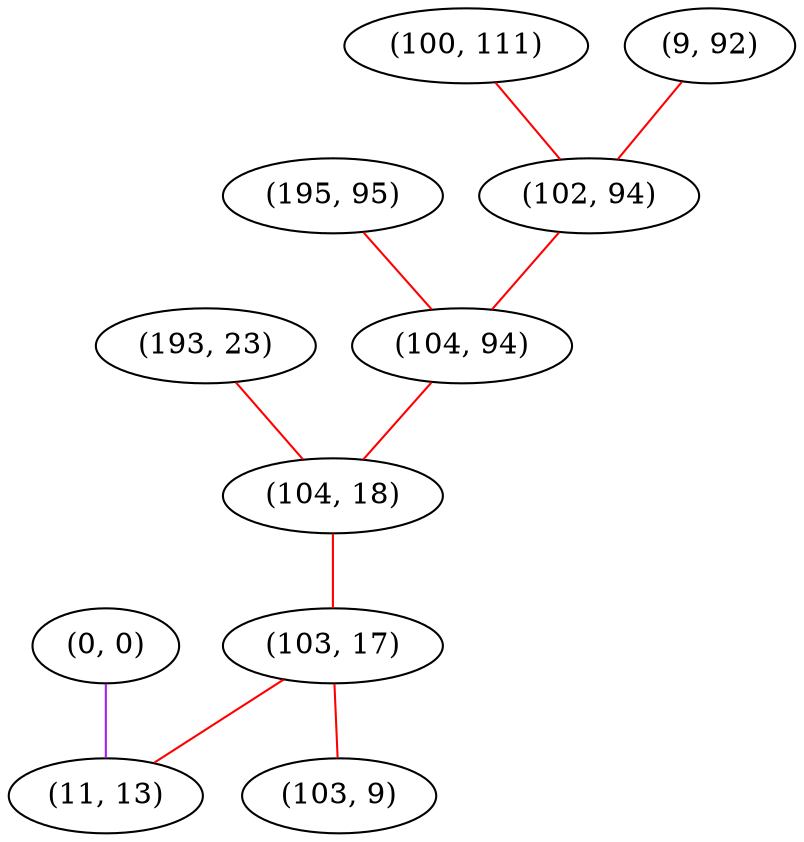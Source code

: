 graph "" {
"(0, 0)";
"(195, 95)";
"(100, 111)";
"(193, 23)";
"(9, 92)";
"(102, 94)";
"(104, 94)";
"(104, 18)";
"(103, 17)";
"(103, 9)";
"(11, 13)";
"(0, 0)" -- "(11, 13)"  [color=purple, key=0, weight=4];
"(195, 95)" -- "(104, 94)"  [color=red, key=0, weight=1];
"(100, 111)" -- "(102, 94)"  [color=red, key=0, weight=1];
"(193, 23)" -- "(104, 18)"  [color=red, key=0, weight=1];
"(9, 92)" -- "(102, 94)"  [color=red, key=0, weight=1];
"(102, 94)" -- "(104, 94)"  [color=red, key=0, weight=1];
"(104, 94)" -- "(104, 18)"  [color=red, key=0, weight=1];
"(104, 18)" -- "(103, 17)"  [color=red, key=0, weight=1];
"(103, 17)" -- "(103, 9)"  [color=red, key=0, weight=1];
"(103, 17)" -- "(11, 13)"  [color=red, key=0, weight=1];
}

